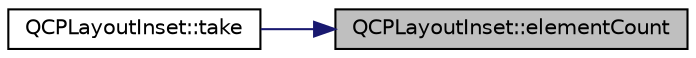 digraph "QCPLayoutInset::elementCount"
{
 // LATEX_PDF_SIZE
  edge [fontname="Helvetica",fontsize="10",labelfontname="Helvetica",labelfontsize="10"];
  node [fontname="Helvetica",fontsize="10",shape=record];
  rankdir="RL";
  Node1 [label="QCPLayoutInset::elementCount",height=0.2,width=0.4,color="black", fillcolor="grey75", style="filled", fontcolor="black",tooltip=" "];
  Node1 -> Node2 [dir="back",color="midnightblue",fontsize="10",style="solid",fontname="Helvetica"];
  Node2 [label="QCPLayoutInset::take",height=0.2,width=0.4,color="black", fillcolor="white", style="filled",URL="$classQCPLayoutInset.html#af7f13cc369f8190b5e7e17d5f39dfe1c",tooltip=" "];
}
